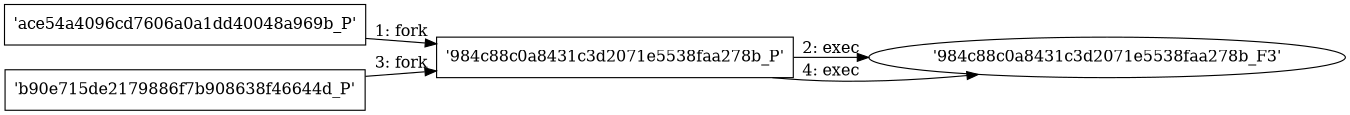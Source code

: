 digraph "D:\Learning\Paper\apt\基于CTI的攻击预警\Dataset\攻击图\ASGfromALLCTI\FireEye Breach Detection Guidance.dot" {
rankdir="LR"
size="9"
fixedsize="false"
splines="true"
nodesep=0.3
ranksep=0
fontsize=10
overlap="scalexy"
engine= "neato"
	"'ace54a4096cd7606a0a1dd40048a969b_P'" [node_type=Process shape=box]
	"'984c88c0a8431c3d2071e5538faa278b_P'" [node_type=Process shape=box]
	"'ace54a4096cd7606a0a1dd40048a969b_P'" -> "'984c88c0a8431c3d2071e5538faa278b_P'" [label="1: fork"]
	"'984c88c0a8431c3d2071e5538faa278b_P'" [node_type=Process shape=box]
	"'984c88c0a8431c3d2071e5538faa278b_F3'" [node_type=File shape=ellipse]
	"'984c88c0a8431c3d2071e5538faa278b_P'" -> "'984c88c0a8431c3d2071e5538faa278b_F3'" [label="2: exec"]
	"'b90e715de2179886f7b908638f46644d_P'" [node_type=Process shape=box]
	"'984c88c0a8431c3d2071e5538faa278b_P'" [node_type=Process shape=box]
	"'b90e715de2179886f7b908638f46644d_P'" -> "'984c88c0a8431c3d2071e5538faa278b_P'" [label="3: fork"]
	"'984c88c0a8431c3d2071e5538faa278b_P'" [node_type=Process shape=box]
	"'984c88c0a8431c3d2071e5538faa278b_F3'" [node_type=File shape=ellipse]
	"'984c88c0a8431c3d2071e5538faa278b_P'" -> "'984c88c0a8431c3d2071e5538faa278b_F3'" [label="4: exec"]
}
